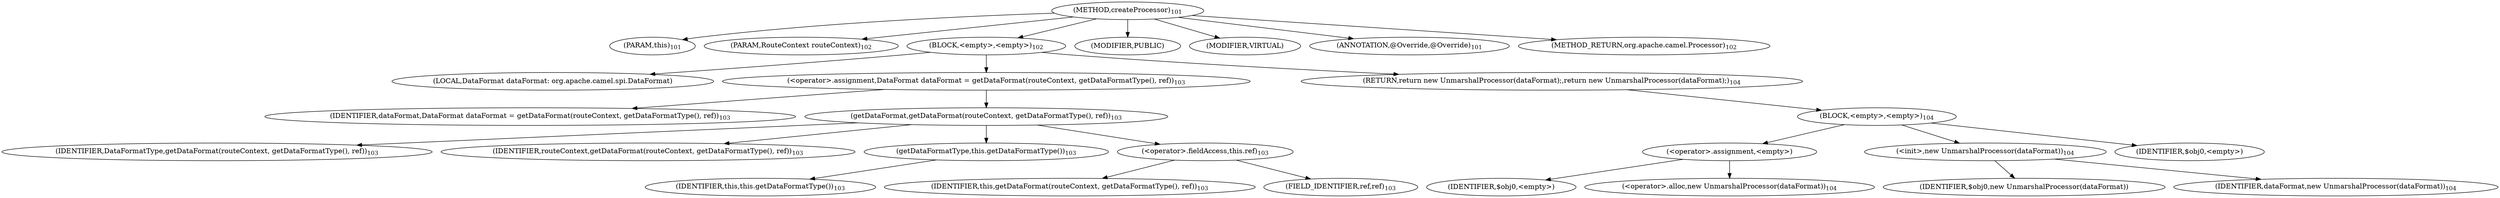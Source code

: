 digraph "createProcessor" {  
"195" [label = <(METHOD,createProcessor)<SUB>101</SUB>> ]
"12" [label = <(PARAM,this)<SUB>101</SUB>> ]
"196" [label = <(PARAM,RouteContext routeContext)<SUB>102</SUB>> ]
"197" [label = <(BLOCK,&lt;empty&gt;,&lt;empty&gt;)<SUB>102</SUB>> ]
"198" [label = <(LOCAL,DataFormat dataFormat: org.apache.camel.spi.DataFormat)> ]
"199" [label = <(&lt;operator&gt;.assignment,DataFormat dataFormat = getDataFormat(routeContext, getDataFormatType(), ref))<SUB>103</SUB>> ]
"200" [label = <(IDENTIFIER,dataFormat,DataFormat dataFormat = getDataFormat(routeContext, getDataFormatType(), ref))<SUB>103</SUB>> ]
"201" [label = <(getDataFormat,getDataFormat(routeContext, getDataFormatType(), ref))<SUB>103</SUB>> ]
"202" [label = <(IDENTIFIER,DataFormatType,getDataFormat(routeContext, getDataFormatType(), ref))<SUB>103</SUB>> ]
"203" [label = <(IDENTIFIER,routeContext,getDataFormat(routeContext, getDataFormatType(), ref))<SUB>103</SUB>> ]
"204" [label = <(getDataFormatType,this.getDataFormatType())<SUB>103</SUB>> ]
"11" [label = <(IDENTIFIER,this,this.getDataFormatType())<SUB>103</SUB>> ]
"205" [label = <(&lt;operator&gt;.fieldAccess,this.ref)<SUB>103</SUB>> ]
"206" [label = <(IDENTIFIER,this,getDataFormat(routeContext, getDataFormatType(), ref))<SUB>103</SUB>> ]
"207" [label = <(FIELD_IDENTIFIER,ref,ref)<SUB>103</SUB>> ]
"208" [label = <(RETURN,return new UnmarshalProcessor(dataFormat);,return new UnmarshalProcessor(dataFormat);)<SUB>104</SUB>> ]
"209" [label = <(BLOCK,&lt;empty&gt;,&lt;empty&gt;)<SUB>104</SUB>> ]
"210" [label = <(&lt;operator&gt;.assignment,&lt;empty&gt;)> ]
"211" [label = <(IDENTIFIER,$obj0,&lt;empty&gt;)> ]
"212" [label = <(&lt;operator&gt;.alloc,new UnmarshalProcessor(dataFormat))<SUB>104</SUB>> ]
"213" [label = <(&lt;init&gt;,new UnmarshalProcessor(dataFormat))<SUB>104</SUB>> ]
"214" [label = <(IDENTIFIER,$obj0,new UnmarshalProcessor(dataFormat))> ]
"215" [label = <(IDENTIFIER,dataFormat,new UnmarshalProcessor(dataFormat))<SUB>104</SUB>> ]
"216" [label = <(IDENTIFIER,$obj0,&lt;empty&gt;)> ]
"217" [label = <(MODIFIER,PUBLIC)> ]
"218" [label = <(MODIFIER,VIRTUAL)> ]
"219" [label = <(ANNOTATION,@Override,@Override)<SUB>101</SUB>> ]
"220" [label = <(METHOD_RETURN,org.apache.camel.Processor)<SUB>102</SUB>> ]
  "195" -> "12" 
  "195" -> "196" 
  "195" -> "197" 
  "195" -> "217" 
  "195" -> "218" 
  "195" -> "219" 
  "195" -> "220" 
  "197" -> "198" 
  "197" -> "199" 
  "197" -> "208" 
  "199" -> "200" 
  "199" -> "201" 
  "201" -> "202" 
  "201" -> "203" 
  "201" -> "204" 
  "201" -> "205" 
  "204" -> "11" 
  "205" -> "206" 
  "205" -> "207" 
  "208" -> "209" 
  "209" -> "210" 
  "209" -> "213" 
  "209" -> "216" 
  "210" -> "211" 
  "210" -> "212" 
  "213" -> "214" 
  "213" -> "215" 
}
